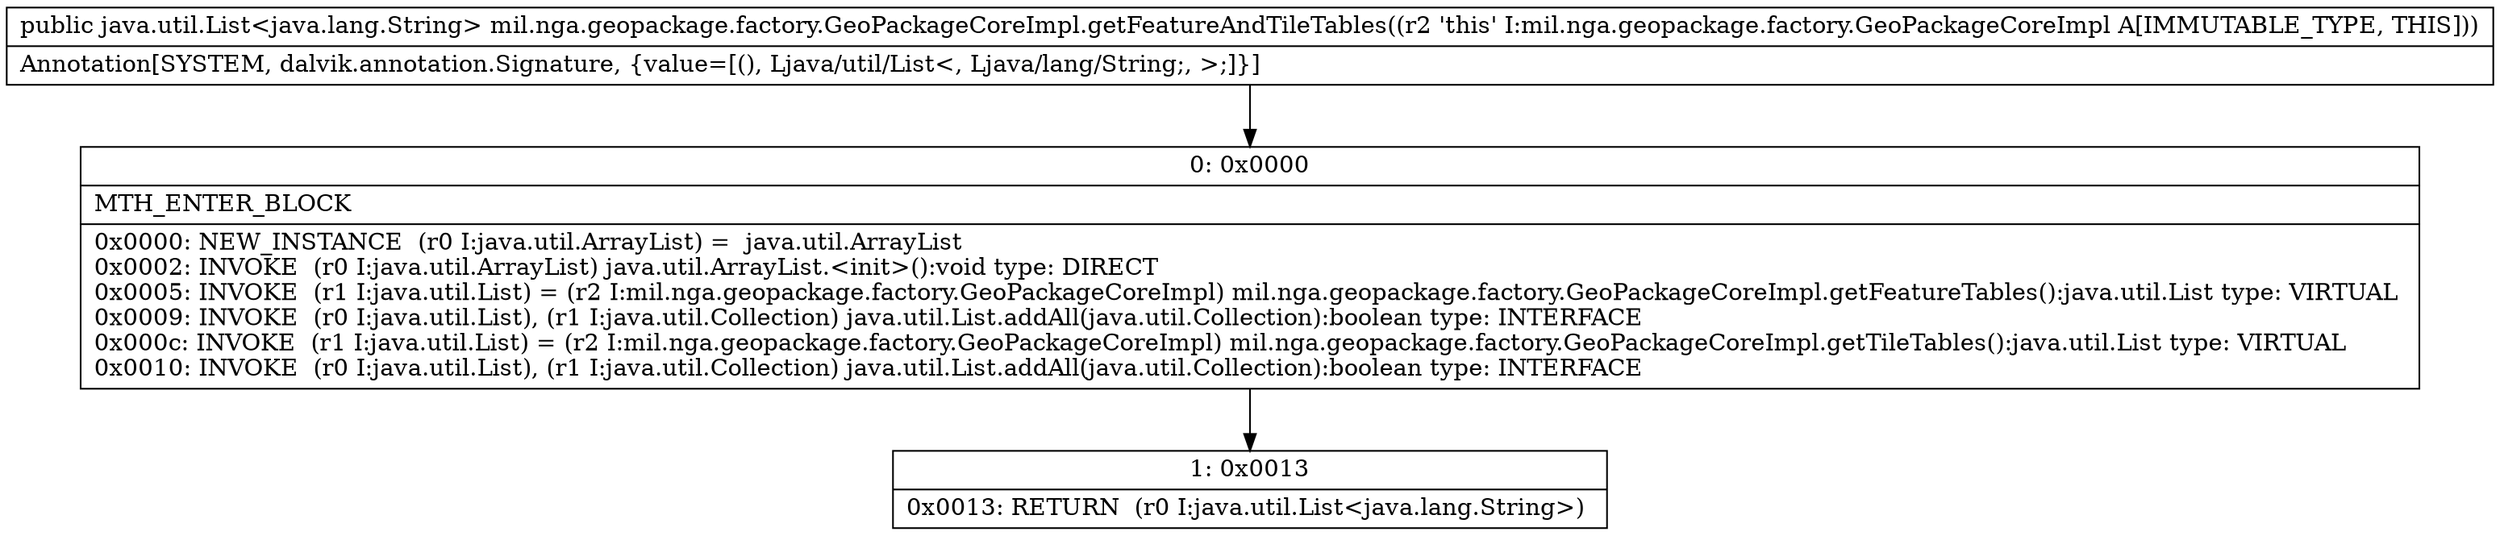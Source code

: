 digraph "CFG formil.nga.geopackage.factory.GeoPackageCoreImpl.getFeatureAndTileTables()Ljava\/util\/List;" {
Node_0 [shape=record,label="{0\:\ 0x0000|MTH_ENTER_BLOCK\l|0x0000: NEW_INSTANCE  (r0 I:java.util.ArrayList) =  java.util.ArrayList \l0x0002: INVOKE  (r0 I:java.util.ArrayList) java.util.ArrayList.\<init\>():void type: DIRECT \l0x0005: INVOKE  (r1 I:java.util.List) = (r2 I:mil.nga.geopackage.factory.GeoPackageCoreImpl) mil.nga.geopackage.factory.GeoPackageCoreImpl.getFeatureTables():java.util.List type: VIRTUAL \l0x0009: INVOKE  (r0 I:java.util.List), (r1 I:java.util.Collection) java.util.List.addAll(java.util.Collection):boolean type: INTERFACE \l0x000c: INVOKE  (r1 I:java.util.List) = (r2 I:mil.nga.geopackage.factory.GeoPackageCoreImpl) mil.nga.geopackage.factory.GeoPackageCoreImpl.getTileTables():java.util.List type: VIRTUAL \l0x0010: INVOKE  (r0 I:java.util.List), (r1 I:java.util.Collection) java.util.List.addAll(java.util.Collection):boolean type: INTERFACE \l}"];
Node_1 [shape=record,label="{1\:\ 0x0013|0x0013: RETURN  (r0 I:java.util.List\<java.lang.String\>) \l}"];
MethodNode[shape=record,label="{public java.util.List\<java.lang.String\> mil.nga.geopackage.factory.GeoPackageCoreImpl.getFeatureAndTileTables((r2 'this' I:mil.nga.geopackage.factory.GeoPackageCoreImpl A[IMMUTABLE_TYPE, THIS]))  | Annotation[SYSTEM, dalvik.annotation.Signature, \{value=[(), Ljava\/util\/List\<, Ljava\/lang\/String;, \>;]\}]\l}"];
MethodNode -> Node_0;
Node_0 -> Node_1;
}

